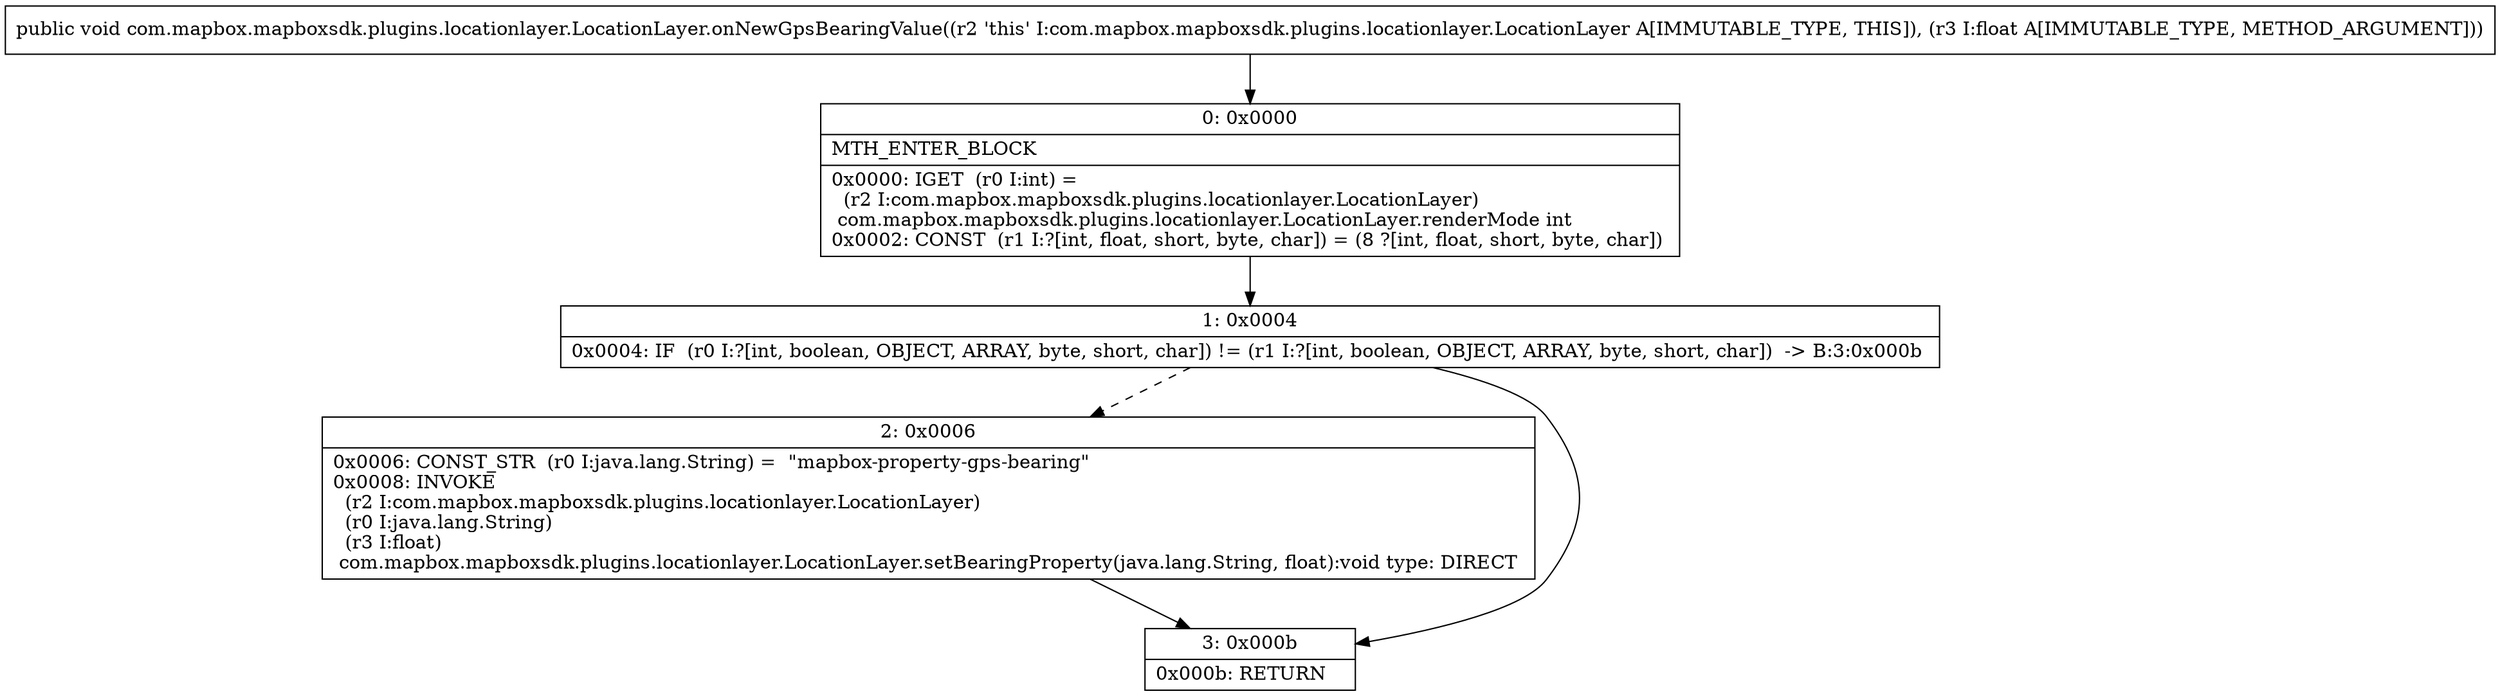 digraph "CFG forcom.mapbox.mapboxsdk.plugins.locationlayer.LocationLayer.onNewGpsBearingValue(F)V" {
Node_0 [shape=record,label="{0\:\ 0x0000|MTH_ENTER_BLOCK\l|0x0000: IGET  (r0 I:int) = \l  (r2 I:com.mapbox.mapboxsdk.plugins.locationlayer.LocationLayer)\l com.mapbox.mapboxsdk.plugins.locationlayer.LocationLayer.renderMode int \l0x0002: CONST  (r1 I:?[int, float, short, byte, char]) = (8 ?[int, float, short, byte, char]) \l}"];
Node_1 [shape=record,label="{1\:\ 0x0004|0x0004: IF  (r0 I:?[int, boolean, OBJECT, ARRAY, byte, short, char]) != (r1 I:?[int, boolean, OBJECT, ARRAY, byte, short, char])  \-\> B:3:0x000b \l}"];
Node_2 [shape=record,label="{2\:\ 0x0006|0x0006: CONST_STR  (r0 I:java.lang.String) =  \"mapbox\-property\-gps\-bearing\" \l0x0008: INVOKE  \l  (r2 I:com.mapbox.mapboxsdk.plugins.locationlayer.LocationLayer)\l  (r0 I:java.lang.String)\l  (r3 I:float)\l com.mapbox.mapboxsdk.plugins.locationlayer.LocationLayer.setBearingProperty(java.lang.String, float):void type: DIRECT \l}"];
Node_3 [shape=record,label="{3\:\ 0x000b|0x000b: RETURN   \l}"];
MethodNode[shape=record,label="{public void com.mapbox.mapboxsdk.plugins.locationlayer.LocationLayer.onNewGpsBearingValue((r2 'this' I:com.mapbox.mapboxsdk.plugins.locationlayer.LocationLayer A[IMMUTABLE_TYPE, THIS]), (r3 I:float A[IMMUTABLE_TYPE, METHOD_ARGUMENT])) }"];
MethodNode -> Node_0;
Node_0 -> Node_1;
Node_1 -> Node_2[style=dashed];
Node_1 -> Node_3;
Node_2 -> Node_3;
}

